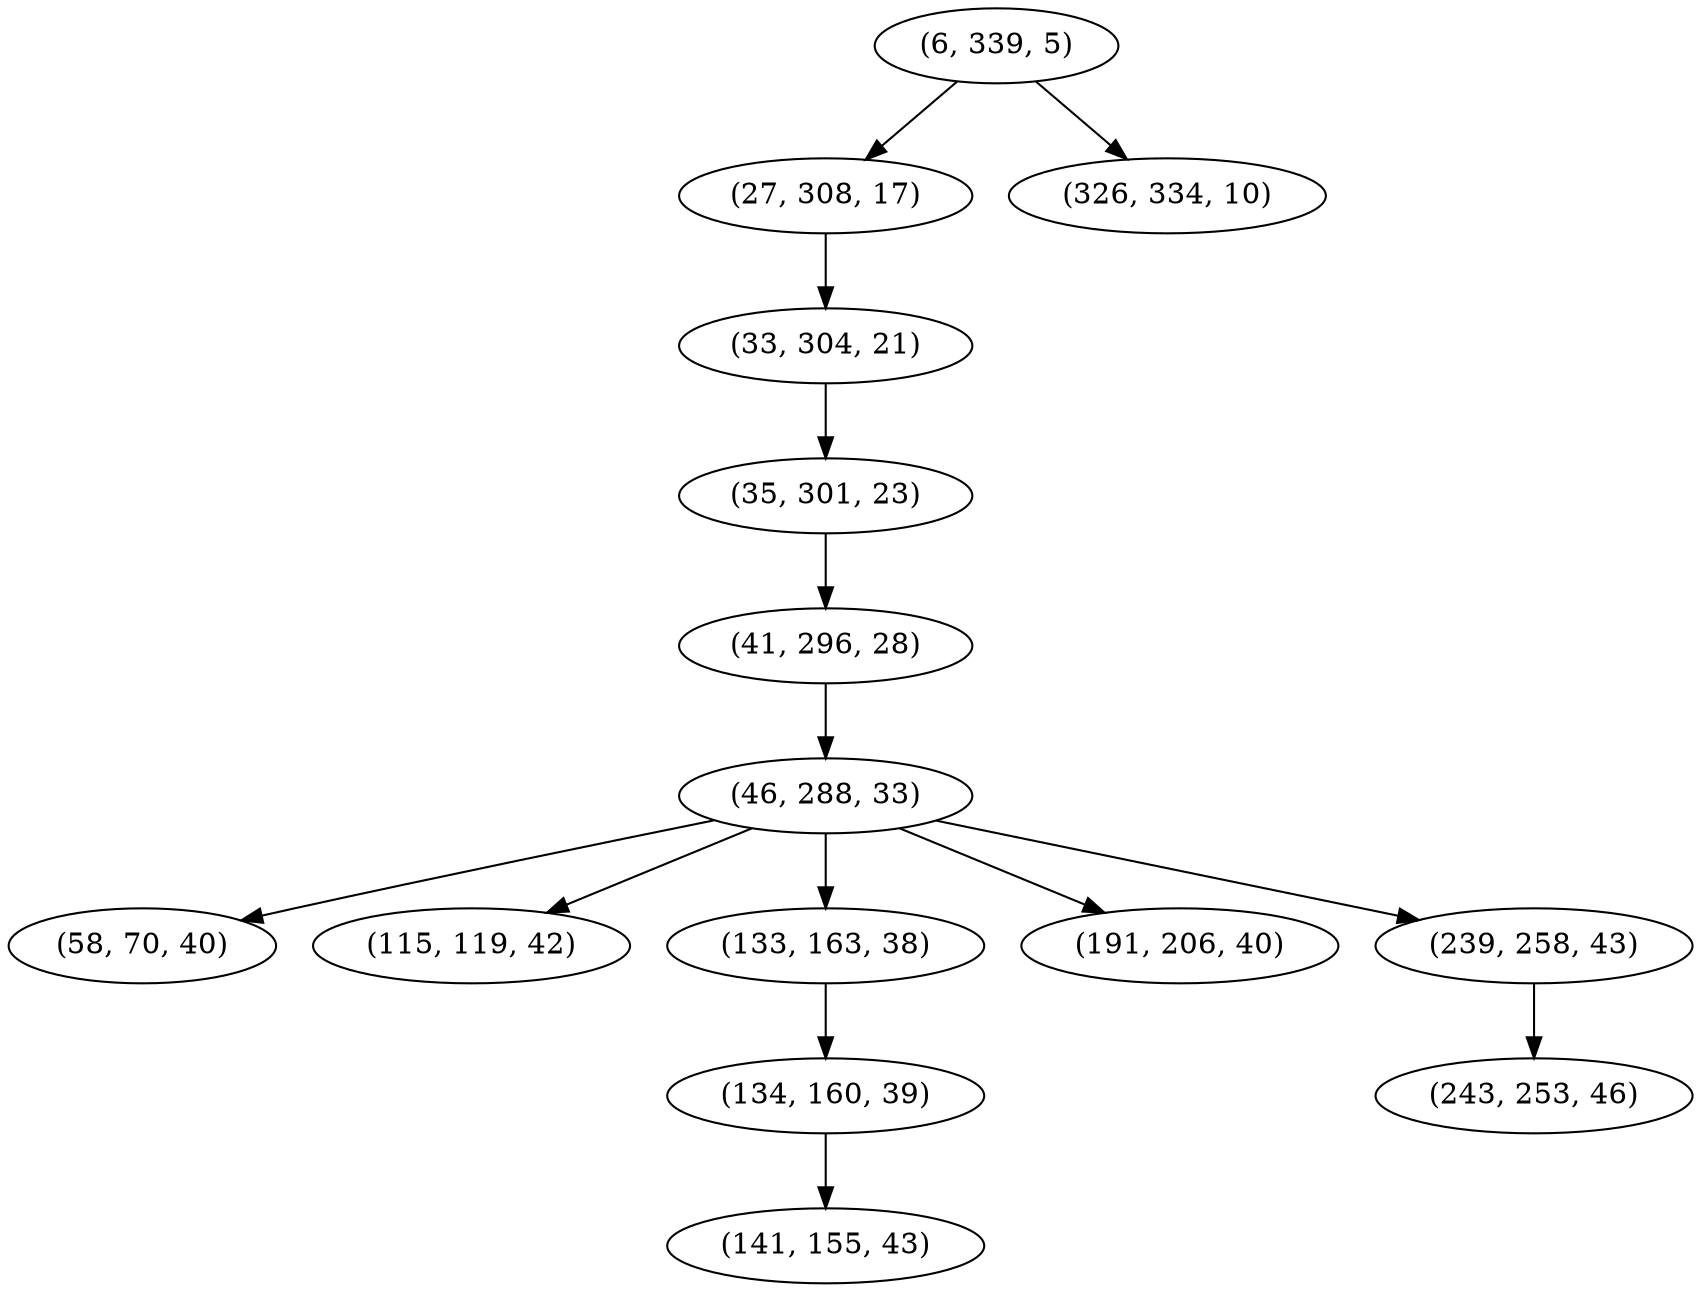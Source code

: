 digraph tree {
    "(6, 339, 5)";
    "(27, 308, 17)";
    "(33, 304, 21)";
    "(35, 301, 23)";
    "(41, 296, 28)";
    "(46, 288, 33)";
    "(58, 70, 40)";
    "(115, 119, 42)";
    "(133, 163, 38)";
    "(134, 160, 39)";
    "(141, 155, 43)";
    "(191, 206, 40)";
    "(239, 258, 43)";
    "(243, 253, 46)";
    "(326, 334, 10)";
    "(6, 339, 5)" -> "(27, 308, 17)";
    "(6, 339, 5)" -> "(326, 334, 10)";
    "(27, 308, 17)" -> "(33, 304, 21)";
    "(33, 304, 21)" -> "(35, 301, 23)";
    "(35, 301, 23)" -> "(41, 296, 28)";
    "(41, 296, 28)" -> "(46, 288, 33)";
    "(46, 288, 33)" -> "(58, 70, 40)";
    "(46, 288, 33)" -> "(115, 119, 42)";
    "(46, 288, 33)" -> "(133, 163, 38)";
    "(46, 288, 33)" -> "(191, 206, 40)";
    "(46, 288, 33)" -> "(239, 258, 43)";
    "(133, 163, 38)" -> "(134, 160, 39)";
    "(134, 160, 39)" -> "(141, 155, 43)";
    "(239, 258, 43)" -> "(243, 253, 46)";
}
